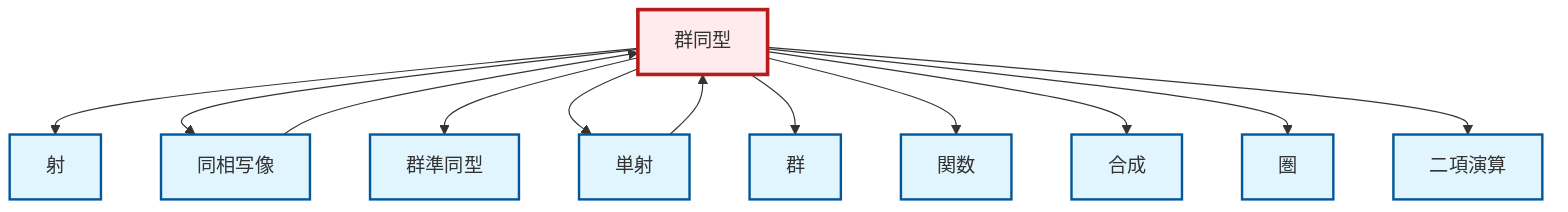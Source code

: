 graph TD
    classDef definition fill:#e1f5fe,stroke:#01579b,stroke-width:2px
    classDef theorem fill:#f3e5f5,stroke:#4a148c,stroke-width:2px
    classDef axiom fill:#fff3e0,stroke:#e65100,stroke-width:2px
    classDef example fill:#e8f5e9,stroke:#1b5e20,stroke-width:2px
    classDef current fill:#ffebee,stroke:#b71c1c,stroke-width:3px
    def-isomorphism["群同型"]:::definition
    def-group["群"]:::definition
    def-binary-operation["二項演算"]:::definition
    def-homeomorphism["同相写像"]:::definition
    def-homomorphism["群準同型"]:::definition
    def-composition["合成"]:::definition
    def-function["関数"]:::definition
    def-monomorphism["単射"]:::definition
    def-category["圏"]:::definition
    def-morphism["射"]:::definition
    def-monomorphism --> def-isomorphism
    def-isomorphism --> def-morphism
    def-homeomorphism --> def-isomorphism
    def-isomorphism --> def-homeomorphism
    def-isomorphism --> def-homomorphism
    def-isomorphism --> def-monomorphism
    def-isomorphism --> def-group
    def-isomorphism --> def-function
    def-isomorphism --> def-composition
    def-isomorphism --> def-category
    def-isomorphism --> def-binary-operation
    class def-isomorphism current
